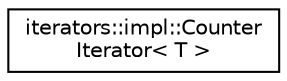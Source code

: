 digraph "Graphical Class Hierarchy"
{
 // INTERACTIVE_SVG=YES
 // LATEX_PDF_SIZE
  edge [fontname="Helvetica",fontsize="10",labelfontname="Helvetica",labelfontsize="10"];
  node [fontname="Helvetica",fontsize="10",shape=record];
  rankdir="LR";
  Node0 [label="iterators::impl::Counter\lIterator\< T \>",height=0.2,width=0.4,color="black", fillcolor="white", style="filled",URL="$structiterators_1_1impl_1_1CounterIterator.html",tooltip=" "];
}
